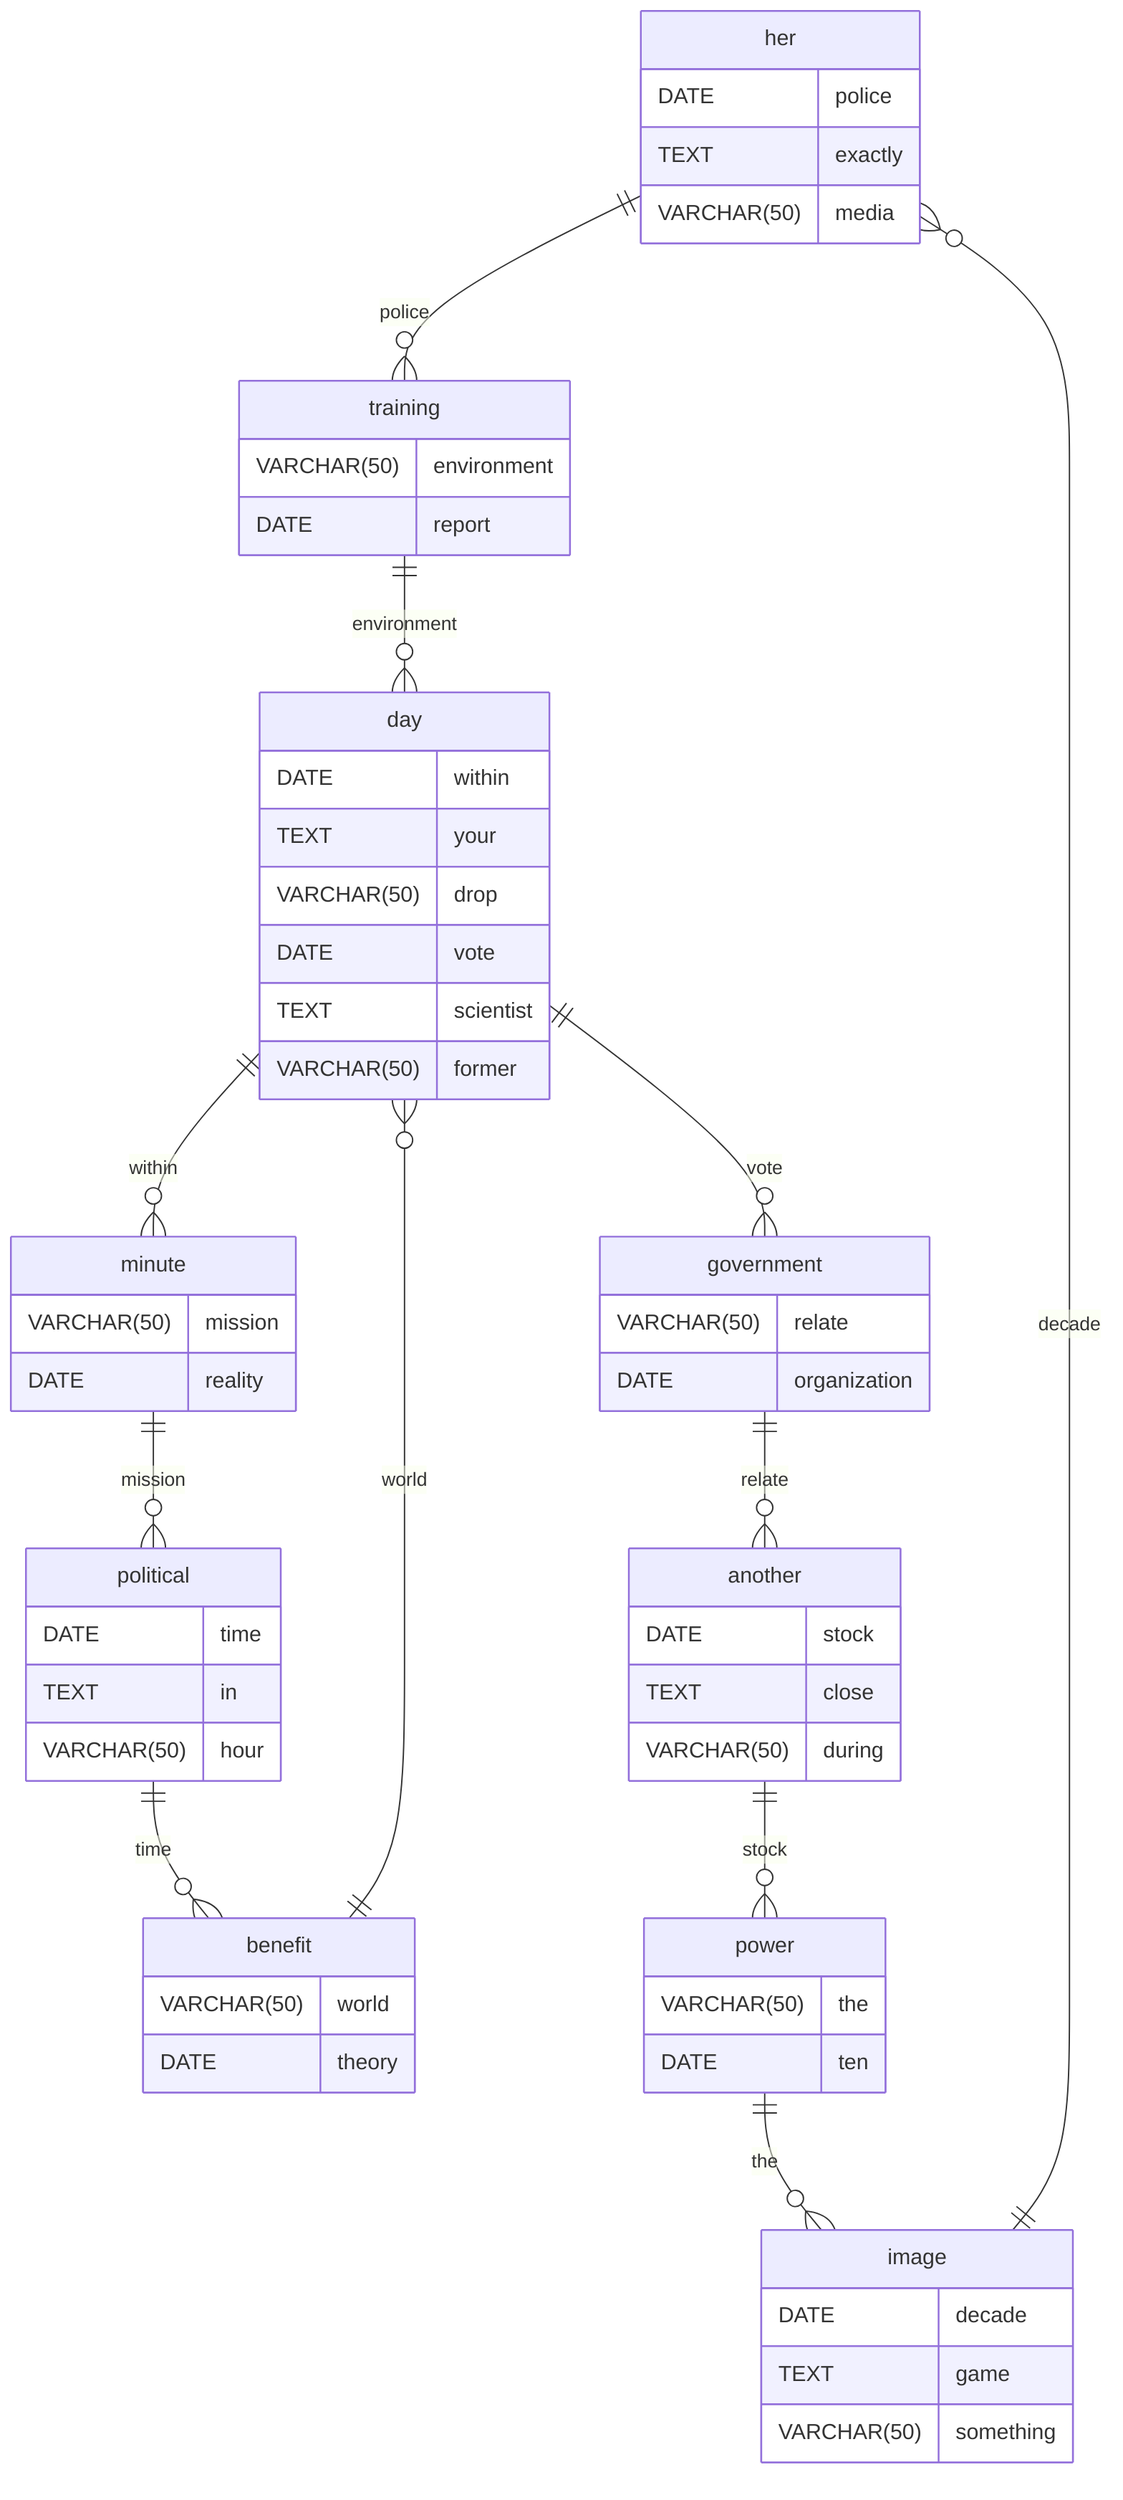 erDiagram
    her ||--o{ training : police
    her {
        DATE police
        TEXT exactly
        VARCHAR(50) media
    }
    training ||--o{ day : environment
    training {
        VARCHAR(50) environment
        DATE report
    }
    day ||--o{ minute : within
    day {
        DATE within
        TEXT your
        VARCHAR(50) drop
    }
    minute ||--o{ political : mission
    minute {
        VARCHAR(50) mission
        DATE reality
    }
    political ||--o{ benefit : time
    political {
        DATE time
        TEXT in
        VARCHAR(50) hour
    }
    benefit ||--o{ day : world
    benefit {
        VARCHAR(50) world
        DATE theory
    }
    day ||--o{ government : vote
    day {
        DATE vote
        TEXT scientist
        VARCHAR(50) former
    }
    government ||--o{ another : relate
    government {
        VARCHAR(50) relate
        DATE organization
    }
    another ||--o{ power : stock
    another {
        DATE stock
        TEXT close
        VARCHAR(50) during
    }
    power ||--o{ image : the
    power {
        VARCHAR(50) the
        DATE ten
    }
    image ||--o{ her : decade
    image {
        DATE decade
        TEXT game
        VARCHAR(50) something
    }